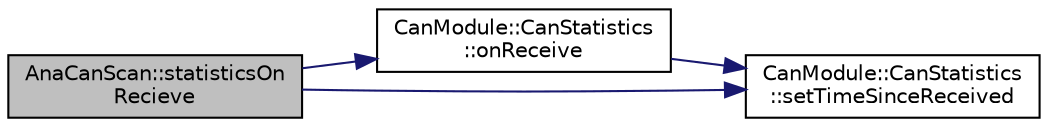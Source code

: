 digraph "AnaCanScan::statisticsOnRecieve"
{
 // LATEX_PDF_SIZE
  edge [fontname="Helvetica",fontsize="10",labelfontname="Helvetica",labelfontsize="10"];
  node [fontname="Helvetica",fontsize="10",shape=record];
  rankdir="LR";
  Node1 [label="AnaCanScan::statisticsOn\lRecieve",height=0.2,width=0.4,color="black", fillcolor="grey75", style="filled", fontcolor="black",tooltip=" "];
  Node1 -> Node2 [color="midnightblue",fontsize="10",style="solid"];
  Node2 [label="CanModule::CanStatistics\l::onReceive",height=0.2,width=0.4,color="black", fillcolor="white", style="filled",URL="$classCanModule_1_1CanStatistics.html#a82b38a2383bc0ad6b1d306e86b9ef5c6",tooltip=" "];
  Node2 -> Node3 [color="midnightblue",fontsize="10",style="solid"];
  Node3 [label="CanModule::CanStatistics\l::setTimeSinceReceived",height=0.2,width=0.4,color="black", fillcolor="white", style="filled",URL="$classCanModule_1_1CanStatistics.html#a99de404f1b24cee80edfaad7ad1f9499",tooltip=" "];
  Node1 -> Node3 [color="midnightblue",fontsize="10",style="solid"];
}
